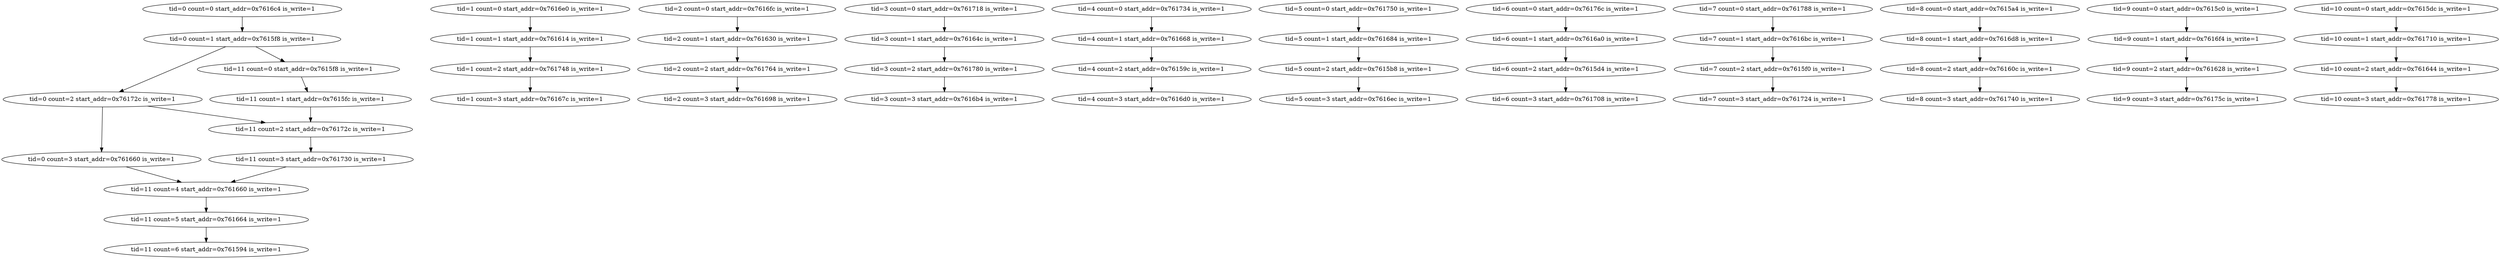 digraph G {
0 [count=0, is_write=1, label="tid=0 count=0 start_addr=0x7616c4 is_write=1", start_addr="0x7616c4", tid=0];
1 [count=1, is_write=1, label="tid=0 count=1 start_addr=0x7615f8 is_write=1", start_addr="0x7615f8", tid=0];
2 [count=2, is_write=1, label="tid=0 count=2 start_addr=0x76172c is_write=1", start_addr="0x76172c", tid=0];
3 [count=3, is_write=1, label="tid=0 count=3 start_addr=0x761660 is_write=1", start_addr="0x761660", tid=0];
10 [count=0, is_write=1, label="tid=1 count=0 start_addr=0x7616e0 is_write=1", start_addr="0x7616e0", tid=1];
11 [count=1, is_write=1, label="tid=1 count=1 start_addr=0x761614 is_write=1", start_addr="0x761614", tid=1];
12 [count=2, is_write=1, label="tid=1 count=2 start_addr=0x761748 is_write=1", start_addr="0x761748", tid=1];
13 [count=3, is_write=1, label="tid=1 count=3 start_addr=0x76167c is_write=1", start_addr="0x76167c", tid=1];
20 [count=0, is_write=1, label="tid=2 count=0 start_addr=0x7616fc is_write=1", start_addr="0x7616fc", tid=2];
21 [count=1, is_write=1, label="tid=2 count=1 start_addr=0x761630 is_write=1", start_addr="0x761630", tid=2];
22 [count=2, is_write=1, label="tid=2 count=2 start_addr=0x761764 is_write=1", start_addr="0x761764", tid=2];
23 [count=3, is_write=1, label="tid=2 count=3 start_addr=0x761698 is_write=1", start_addr="0x761698", tid=2];
30 [count=0, is_write=1, label="tid=3 count=0 start_addr=0x761718 is_write=1", start_addr="0x761718", tid=3];
31 [count=1, is_write=1, label="tid=3 count=1 start_addr=0x76164c is_write=1", start_addr="0x76164c", tid=3];
32 [count=2, is_write=1, label="tid=3 count=2 start_addr=0x761780 is_write=1", start_addr="0x761780", tid=3];
33 [count=3, is_write=1, label="tid=3 count=3 start_addr=0x7616b4 is_write=1", start_addr="0x7616b4", tid=3];
40 [count=0, is_write=1, label="tid=4 count=0 start_addr=0x761734 is_write=1", start_addr="0x761734", tid=4];
41 [count=1, is_write=1, label="tid=4 count=1 start_addr=0x761668 is_write=1", start_addr="0x761668", tid=4];
42 [count=2, is_write=1, label="tid=4 count=2 start_addr=0x76159c is_write=1", start_addr="0x76159c", tid=4];
43 [count=3, is_write=1, label="tid=4 count=3 start_addr=0x7616d0 is_write=1", start_addr="0x7616d0", tid=4];
50 [count=0, is_write=1, label="tid=5 count=0 start_addr=0x761750 is_write=1", start_addr="0x761750", tid=5];
51 [count=1, is_write=1, label="tid=5 count=1 start_addr=0x761684 is_write=1", start_addr="0x761684", tid=5];
52 [count=2, is_write=1, label="tid=5 count=2 start_addr=0x7615b8 is_write=1", start_addr="0x7615b8", tid=5];
53 [count=3, is_write=1, label="tid=5 count=3 start_addr=0x7616ec is_write=1", start_addr="0x7616ec", tid=5];
60 [count=0, is_write=1, label="tid=6 count=0 start_addr=0x76176c is_write=1", start_addr="0x76176c", tid=6];
61 [count=1, is_write=1, label="tid=6 count=1 start_addr=0x7616a0 is_write=1", start_addr="0x7616a0", tid=6];
62 [count=2, is_write=1, label="tid=6 count=2 start_addr=0x7615d4 is_write=1", start_addr="0x7615d4", tid=6];
63 [count=3, is_write=1, label="tid=6 count=3 start_addr=0x761708 is_write=1", start_addr="0x761708", tid=6];
70 [count=0, is_write=1, label="tid=7 count=0 start_addr=0x761788 is_write=1", start_addr="0x761788", tid=7];
71 [count=1, is_write=1, label="tid=7 count=1 start_addr=0x7616bc is_write=1", start_addr="0x7616bc", tid=7];
72 [count=2, is_write=1, label="tid=7 count=2 start_addr=0x7615f0 is_write=1", start_addr="0x7615f0", tid=7];
73 [count=3, is_write=1, label="tid=7 count=3 start_addr=0x761724 is_write=1", start_addr="0x761724", tid=7];
80 [count=0, is_write=1, label="tid=8 count=0 start_addr=0x7615a4 is_write=1", start_addr="0x7615a4", tid=8];
81 [count=1, is_write=1, label="tid=8 count=1 start_addr=0x7616d8 is_write=1", start_addr="0x7616d8", tid=8];
82 [count=2, is_write=1, label="tid=8 count=2 start_addr=0x76160c is_write=1", start_addr="0x76160c", tid=8];
83 [count=3, is_write=1, label="tid=8 count=3 start_addr=0x761740 is_write=1", start_addr="0x761740", tid=8];
90 [count=0, is_write=1, label="tid=9 count=0 start_addr=0x7615c0 is_write=1", start_addr="0x7615c0", tid=9];
91 [count=1, is_write=1, label="tid=9 count=1 start_addr=0x7616f4 is_write=1", start_addr="0x7616f4", tid=9];
92 [count=2, is_write=1, label="tid=9 count=2 start_addr=0x761628 is_write=1", start_addr="0x761628", tid=9];
93 [count=3, is_write=1, label="tid=9 count=3 start_addr=0x76175c is_write=1", start_addr="0x76175c", tid=9];
100 [count=0, is_write=1, label="tid=10 count=0 start_addr=0x7615dc is_write=1", start_addr="0x7615dc", tid=10];
101 [count=1, is_write=1, label="tid=10 count=1 start_addr=0x761710 is_write=1", start_addr="0x761710", tid=10];
102 [count=2, is_write=1, label="tid=10 count=2 start_addr=0x761644 is_write=1", start_addr="0x761644", tid=10];
103 [count=3, is_write=1, label="tid=10 count=3 start_addr=0x761778 is_write=1", start_addr="0x761778", tid=10];
110 [count=0, is_write=1, label="tid=11 count=0 start_addr=0x7615f8 is_write=1", start_addr="0x7615f8", tid=11];
111 [count=1, is_write=1, label="tid=11 count=1 start_addr=0x7615fc is_write=1", start_addr="0x7615fc", tid=11];
112 [count=2, is_write=1, label="tid=11 count=2 start_addr=0x76172c is_write=1", start_addr="0x76172c", tid=11];
113 [count=3, is_write=1, label="tid=11 count=3 start_addr=0x761730 is_write=1", start_addr="0x761730", tid=11];
114 [count=4, is_write=1, label="tid=11 count=4 start_addr=0x761660 is_write=1", start_addr="0x761660", tid=11];
115 [count=5, is_write=1, label="tid=11 count=5 start_addr=0x761664 is_write=1", start_addr="0x761664", tid=11];
116 [count=6, is_write=1, label="tid=11 count=6 start_addr=0x761594 is_write=1", start_addr="0x761594", tid=11];
0->1 ;
1->2 ;
2->3 ;
10->11 ;
11->12 ;
12->13 ;
20->21 ;
21->22 ;
22->23 ;
30->31 ;
31->32 ;
32->33 ;
40->41 ;
41->42 ;
42->43 ;
50->51 ;
51->52 ;
52->53 ;
60->61 ;
61->62 ;
62->63 ;
70->71 ;
71->72 ;
72->73 ;
80->81 ;
81->82 ;
82->83 ;
90->91 ;
91->92 ;
92->93 ;
100->101 ;
101->102 ;
102->103 ;
110->111 ;
111->112 ;
112->113 ;
113->114 ;
114->115 ;
115->116 ;
1->110 ;
2->112 ;
3->114 ;
}
